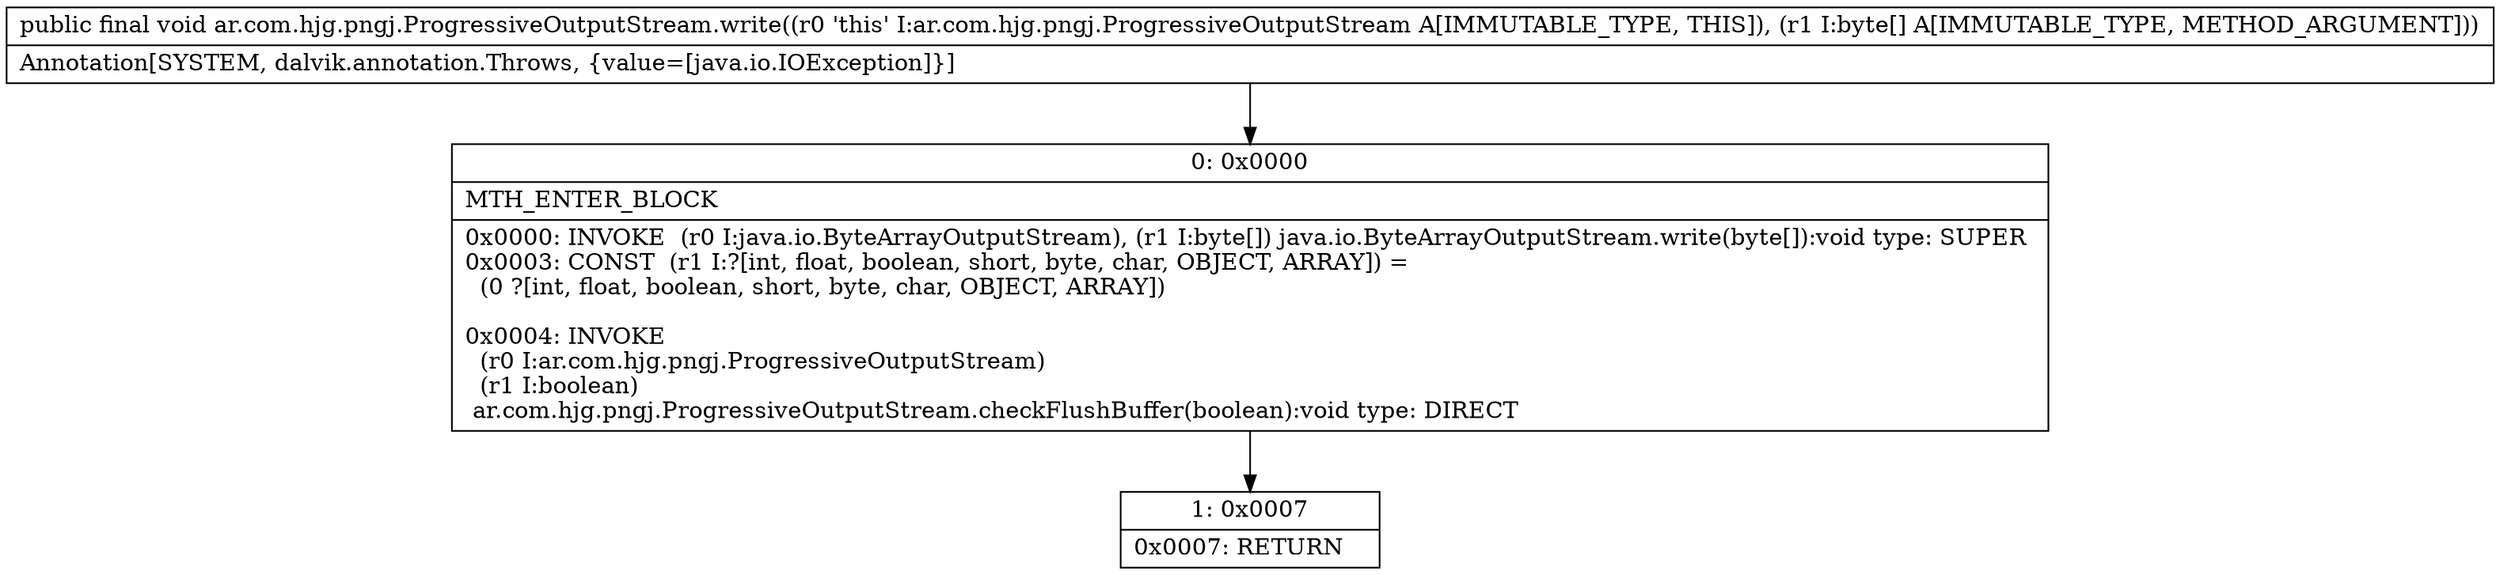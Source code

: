 digraph "CFG forar.com.hjg.pngj.ProgressiveOutputStream.write([B)V" {
Node_0 [shape=record,label="{0\:\ 0x0000|MTH_ENTER_BLOCK\l|0x0000: INVOKE  (r0 I:java.io.ByteArrayOutputStream), (r1 I:byte[]) java.io.ByteArrayOutputStream.write(byte[]):void type: SUPER \l0x0003: CONST  (r1 I:?[int, float, boolean, short, byte, char, OBJECT, ARRAY]) = \l  (0 ?[int, float, boolean, short, byte, char, OBJECT, ARRAY])\l \l0x0004: INVOKE  \l  (r0 I:ar.com.hjg.pngj.ProgressiveOutputStream)\l  (r1 I:boolean)\l ar.com.hjg.pngj.ProgressiveOutputStream.checkFlushBuffer(boolean):void type: DIRECT \l}"];
Node_1 [shape=record,label="{1\:\ 0x0007|0x0007: RETURN   \l}"];
MethodNode[shape=record,label="{public final void ar.com.hjg.pngj.ProgressiveOutputStream.write((r0 'this' I:ar.com.hjg.pngj.ProgressiveOutputStream A[IMMUTABLE_TYPE, THIS]), (r1 I:byte[] A[IMMUTABLE_TYPE, METHOD_ARGUMENT]))  | Annotation[SYSTEM, dalvik.annotation.Throws, \{value=[java.io.IOException]\}]\l}"];
MethodNode -> Node_0;
Node_0 -> Node_1;
}

